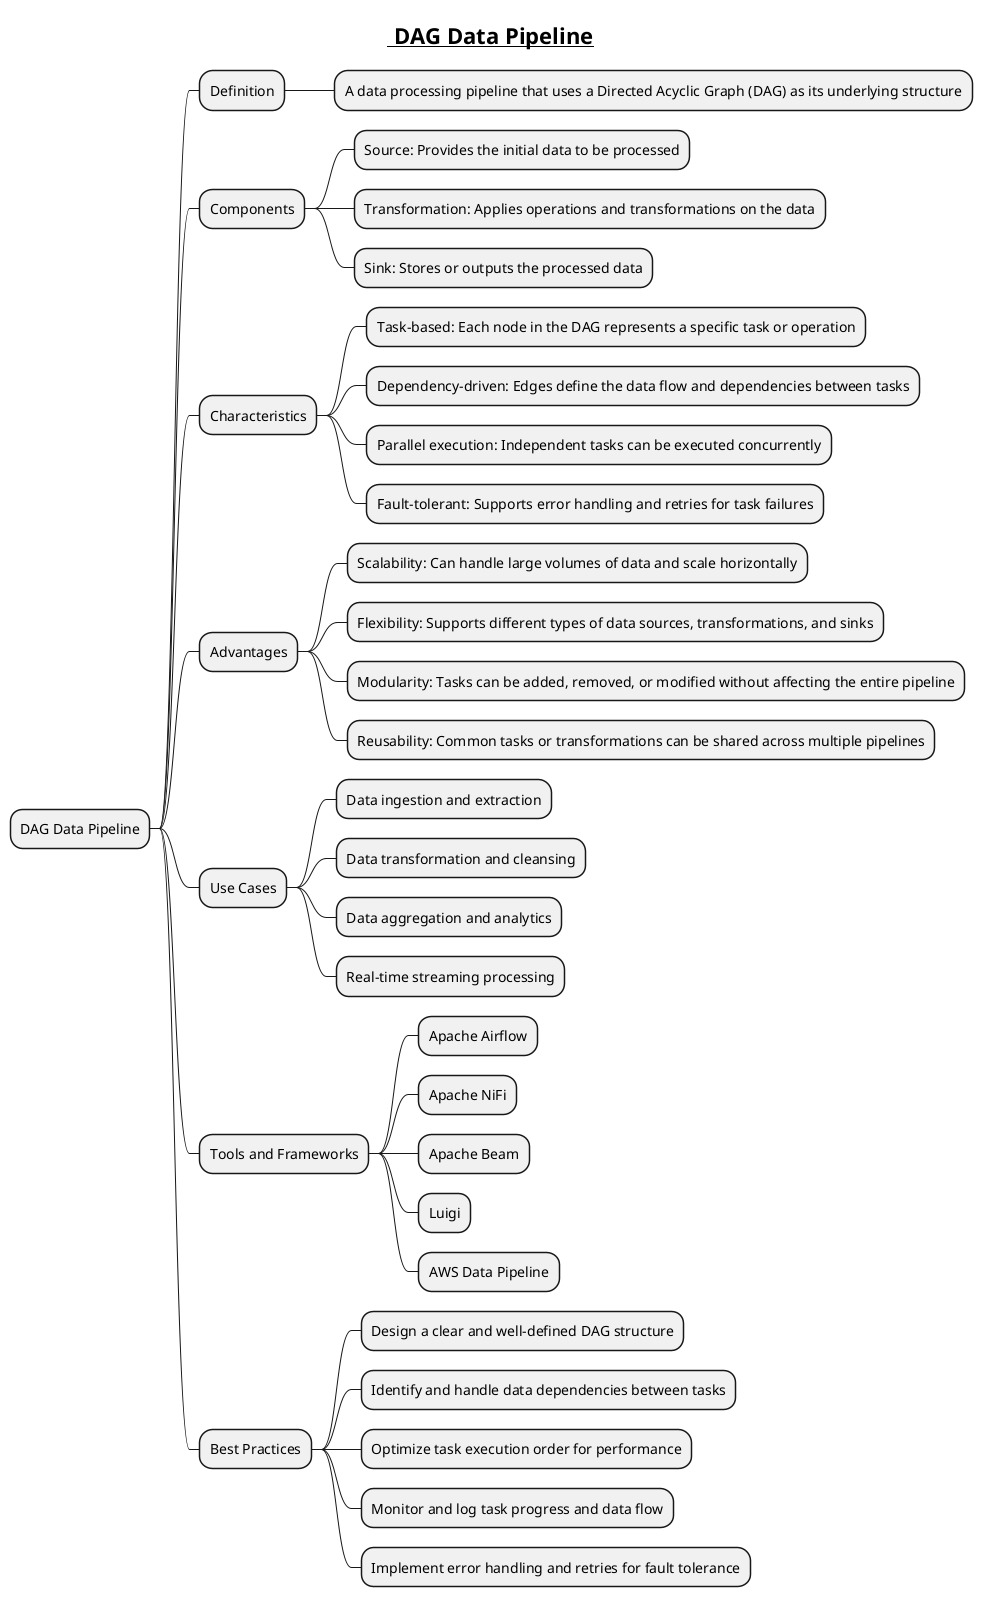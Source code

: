 @startmindmap
title =__ DAG Data Pipeline__
* DAG Data Pipeline
** Definition
*** A data processing pipeline that uses a Directed Acyclic Graph (DAG) as its underlying structure
** Components
*** Source: Provides the initial data to be processed
*** Transformation: Applies operations and transformations on the data
*** Sink: Stores or outputs the processed data
** Characteristics
*** Task-based: Each node in the DAG represents a specific task or operation
*** Dependency-driven: Edges define the data flow and dependencies between tasks
*** Parallel execution: Independent tasks can be executed concurrently
*** Fault-tolerant: Supports error handling and retries for task failures
** Advantages
*** Scalability: Can handle large volumes of data and scale horizontally
*** Flexibility: Supports different types of data sources, transformations, and sinks
*** Modularity: Tasks can be added, removed, or modified without affecting the entire pipeline
*** Reusability: Common tasks or transformations can be shared across multiple pipelines
** Use Cases
*** Data ingestion and extraction
*** Data transformation and cleansing
*** Data aggregation and analytics
*** Real-time streaming processing
** Tools and Frameworks
*** Apache Airflow
*** Apache NiFi
*** Apache Beam
*** Luigi
*** AWS Data Pipeline
** Best Practices
*** Design a clear and well-defined DAG structure
*** Identify and handle data dependencies between tasks
*** Optimize task execution order for performance
*** Monitor and log task progress and data flow
*** Implement error handling and retries for fault tolerance
@endmindmap
